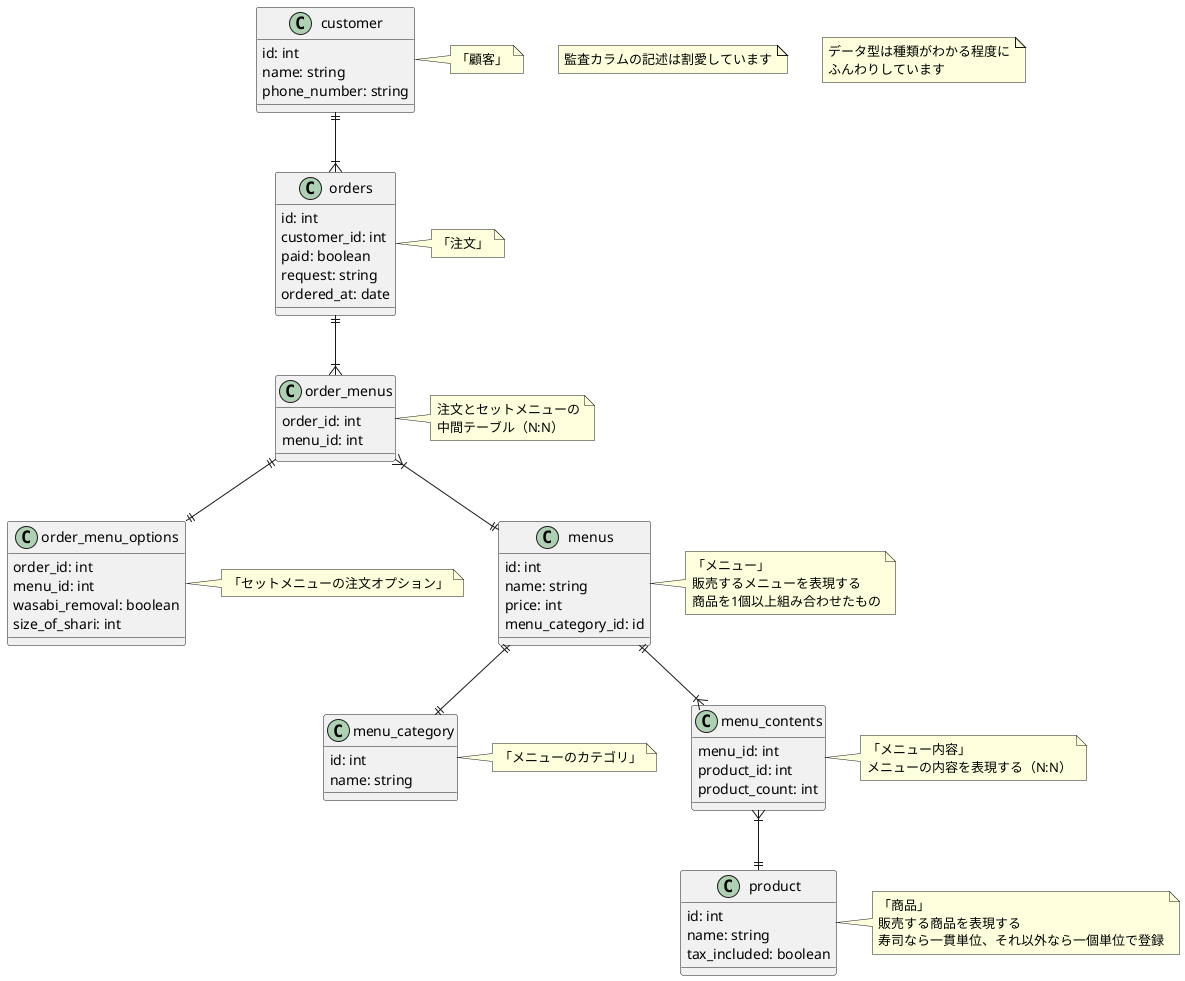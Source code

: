 @startuml
'https://plantuml.com/class-diagram

note "監査カラムの記述は割愛しています" as n1
note "データ型は種類がわかる程度に\nふんわりしています" as n2

class customer {
  id: int
  name: string
  phone_number: string
}
note right: 「顧客」

class orders {
  id: int
  customer_id: int
  paid: boolean
  request: string
  ordered_at: date
}
note right: 「注文」

class order_menus {
  order_id: int
  menu_id: int
}
note right: 注文とセットメニューの\n中間テーブル（N:N）

class order_menu_options {
  order_id: int
  menu_id: int
  wasabi_removal: boolean
  size_of_shari: int
}
note right: 「セットメニューの注文オプション」

class menus {
  id: int
  name: string
  price: int
  menu_category_id: id
}
note right: 「メニュー」\n販売するメニューを表現する\n商品を1個以上組み合わせたもの

class menu_category {
  id: int
  name: string
}
note right: 「メニューのカテゴリ」

class menu_contents {
  menu_id: int
  product_id: int
  product_count: int
}
note right: 「メニュー内容」\nメニューの内容を表現する（N:N）

class product {
  id: int
  name: string
  tax_included: boolean
}
note right: 「商品」\n販売する商品を表現する\n寿司なら一貫単位、それ以外なら一個単位で登録

customer ||--|{ orders
orders ||--|{ order_menus
order_menus ||--|| order_menu_options
order_menus }|--|| menus
menus ||--|{ menu_contents
menus ||--|| menu_category
menu_contents }|--|| product

@enduml